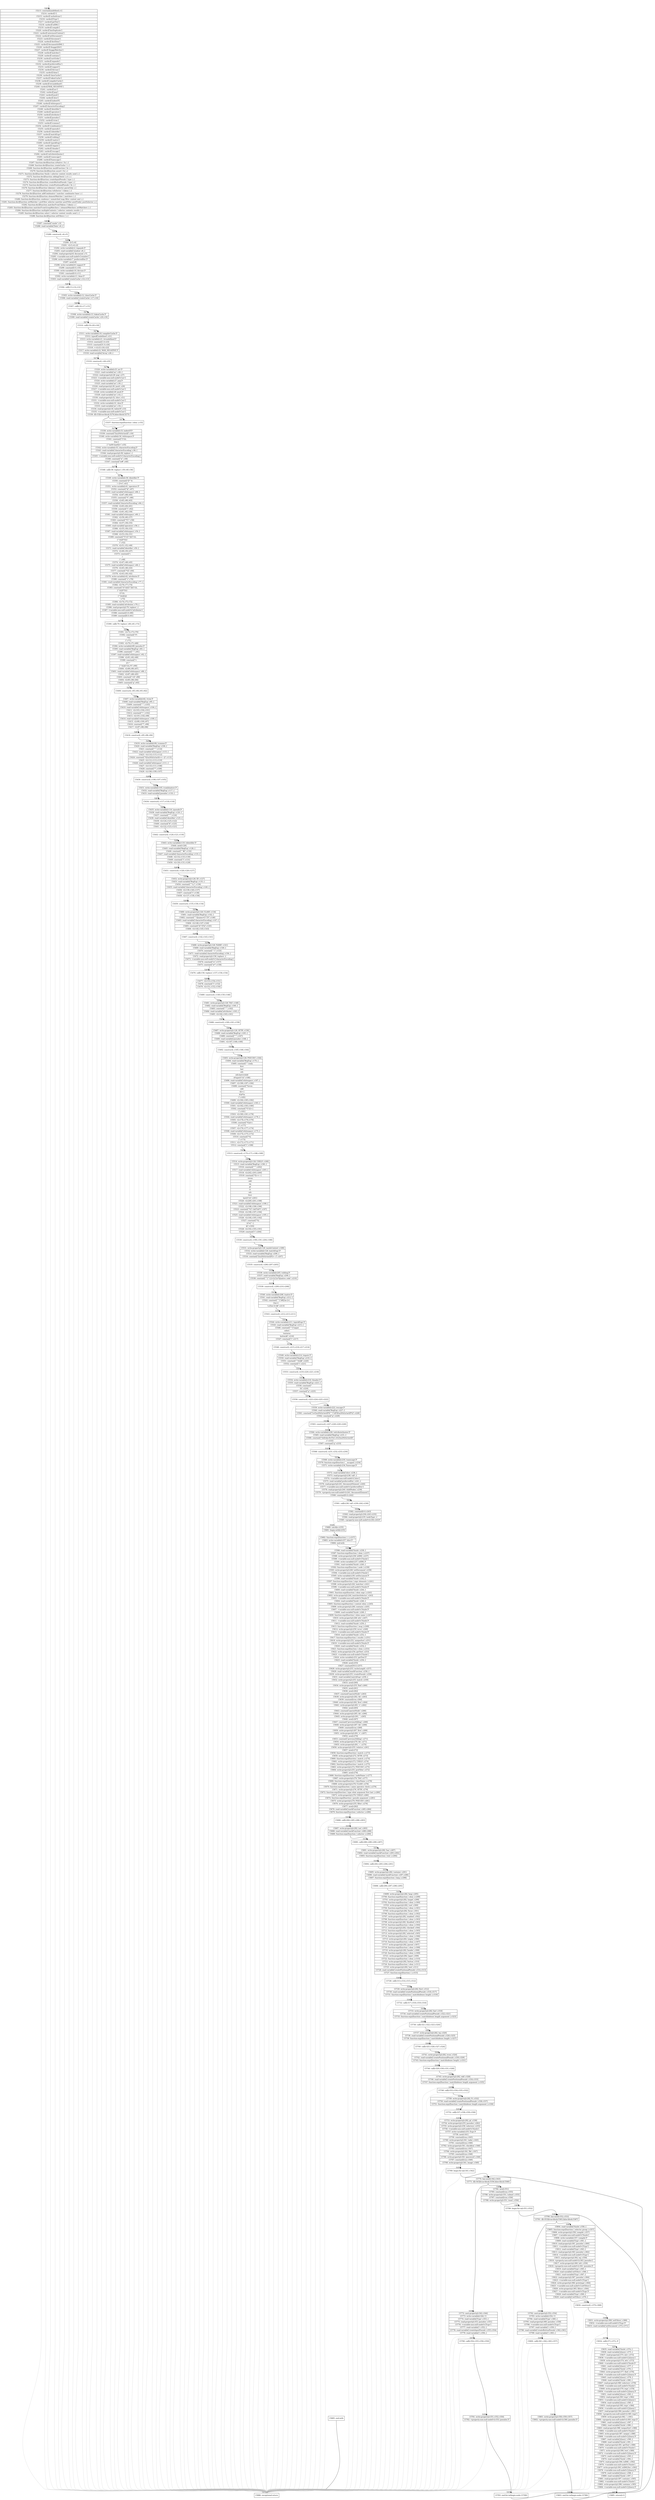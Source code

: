 digraph {
rankdir="TD"
BB_entry223[shape=none,label=""];
BB_entry223 -> BB5263 [tailport=s, headport=n, headlabel="    5263"]
BB5263 [shape=record label="{15213: constant[undefined,v1]|15214: vardecl['i']|15215: vardecl['cachedruns']|15216: vardecl['Expr']|15217: vardecl['getText']|15218: vardecl['isXML']|15219: vardecl['compile']|15220: vardecl['hasDuplicate']|15221: vardecl['outermostContext']|15222: vardecl['setDocument']|15223: vardecl['document']|15224: vardecl['docElem']|15225: vardecl['documentIsXML']|15226: vardecl['rbuggyQSA']|15227: vardecl['rbuggyMatches']|15228: vardecl['matches']|15229: vardecl['contains']|15230: vardecl['sortOrder']|15231: vardecl['expando']|15232: vardecl['preferredDoc']|15233: vardecl['support']|15234: vardecl['dirruns']|15235: vardecl['done']|15236: vardecl['classCache']|15237: vardecl['tokenCache']|15238: vardecl['compilerCache']|15239: vardecl['strundefined']|15240: vardecl['MAX_NEGATIVE']|15241: vardecl['arr']|15242: vardecl['pop']|15243: vardecl['push']|15244: vardecl['slice']|15245: vardecl['indexOf']|15246: vardecl['whitespace']|15247: vardecl['characterEncoding']|15248: vardecl['identifier']|15249: vardecl['operators']|15250: vardecl['attributes']|15251: vardecl['pseudos']|15252: vardecl['rtrim']|15253: vardecl['rcomma']|15254: vardecl['rcombinators']|15255: vardecl['rpseudo']|15256: vardecl['ridentifier']|15257: vardecl['matchExpr']|15258: vardecl['rsibling']|15259: vardecl['rnative']|15260: vardecl['rquickExpr']|15261: vardecl['rinputs']|15262: vardecl['rheader']|15263: vardecl['rescape']|15264: vardecl['rattributeQuotes']|15265: vardecl['runescape']|15266: vardecl['funescape']|15267: function-decl[function isNative ( fn ),-]|15268: function-decl[function createCache ( ),-]|15269: function-decl[function markFunction ( fn ),-]|15270: function-decl[function assert ( fn ),-]|15271: function-decl[function Sizzle ( selector context results seed ),-]|15272: function-decl[function siblingCheck ( a b ),-]|15273: function-decl[function createInputPseudo ( type ),-]|15274: function-decl[function createButtonPseudo ( type ),-]|15275: function-decl[function createPositionalPseudo ( fn ),-]|15276: function-decl[function tokenize ( selector parseOnly ),-]|15277: function-decl[function toSelector ( tokens ),-]|15278: function-decl[function addCombinator ( matcher combinator base ),-]|15279: function-decl[function elementMatcher ( matchers ),-]|15280: function-decl[function condense ( unmatched map filter context xml ),-]|15281: function-decl[function setMatcher ( preFilter selector matcher postFilter postFinder postSelector ),-]|15282: function-decl[function matcherFromTokens ( tokens ),-]|15283: function-decl[function matcherFromGroupMatchers ( elementMatchers setMatchers ),-]|15284: function-decl[function multipleContexts ( selector contexts results ),-]|15285: function-decl[function select ( selector context results seed ),-]|15286: function-decl[function setFilters ( ),-]}" ] 
BB5263 -> BB5264 [tailport=s, headport=n, headlabel="      5264"]
BB5264 [shape=record label="{15287: constant[\"sizzle\",v3]|15288: read-variable['Date',v6,-]}" ] 
BB5264 -> BB5265 [tailport=s, headport=n, headlabel="      5265"]
BB5264 -> BB5373 [tailport=s, headport=n, color=gray, headlabel="      5373"]
BB5265 [shape=record label="{15289: construct[-,v6,v5]}" ] 
BB5265 -> BB5266 [tailport=s, headport=n, headlabel="      5266"]
BB5265 -> BB5373 [tailport=s, headport=n, color=gray]
BB5266 [shape=record label="{15290: -[v5,v4]|15291: +[v3,v4,v2]|15292: write-variable[v2,'expando']*|15293: read-variable['window',v8,-]|15294: read-property[v8,'document',v7]|15295: \<variable-non-null-undef\>['window']|15296: write-variable[v7,'preferredDoc']*|15297: new[v9]|15298: write-variable[v9,'support']*|15299: constant[0.0,v10]|15300: write-variable[v10,'dirruns']*|15301: constant[0.0,v11]|15302: write-variable[v11,'done']*|15303: read-variable['createCache',v14,v13]}" ] 
BB5266 -> BB5267 [tailport=s, headport=n, headlabel="      5267"]
BB5266 -> BB5373 [tailport=s, headport=n, color=gray]
BB5267 [shape=record label="{15304: call[v13,v14,v12]}" ] 
BB5267 -> BB5268 [tailport=s, headport=n, headlabel="      5268"]
BB5267 -> BB5373 [tailport=s, headport=n, color=gray]
BB5268 [shape=record label="{15305: write-variable[v12,'classCache']*|15306: read-variable['createCache',v17,v16]}" ] 
BB5268 -> BB5269 [tailport=s, headport=n, headlabel="      5269"]
BB5268 -> BB5373 [tailport=s, headport=n, color=gray]
BB5269 [shape=record label="{15307: call[v16,v17,v15]}" ] 
BB5269 -> BB5270 [tailport=s, headport=n, headlabel="      5270"]
BB5269 -> BB5373 [tailport=s, headport=n, color=gray]
BB5270 [shape=record label="{15308: write-variable[v15,'tokenCache']*|15309: read-variable['createCache',v20,v19]}" ] 
BB5270 -> BB5271 [tailport=s, headport=n, headlabel="      5271"]
BB5270 -> BB5373 [tailport=s, headport=n, color=gray]
BB5271 [shape=record label="{15310: call[v19,v20,v18]}" ] 
BB5271 -> BB5272 [tailport=s, headport=n, headlabel="      5272"]
BB5271 -> BB5373 [tailport=s, headport=n, color=gray]
BB5272 [shape=record label="{15311: write-variable[v18,'compilerCache']*|15312: typeof['undefined',v21]|15313: write-variable[v21,'strundefined']*|15314: constant[1.0,v23]|15315: constant[31.0,v24]|15316: \<\<[v23,v24,v22]|15317: write-variable[v22,'MAX_NEGATIVE']*|15318: read-variable['Array',v26,-]}" ] 
BB5272 -> BB5273 [tailport=s, headport=n, headlabel="      5273"]
BB5272 -> BB5373 [tailport=s, headport=n, color=gray]
BB5273 [shape=record label="{15319: construct[-,v26,v25]}" ] 
BB5273 -> BB5274 [tailport=s, headport=n, headlabel="      5274"]
BB5273 -> BB5373 [tailport=s, headport=n, color=gray]
BB5274 [shape=record label="{15320: write-variable[v25,'arr']*|15321: read-variable['arr',v28,-]|15322: read-property[v28,'pop',v27]|15323: \<variable-non-null-undef\>['arr']|15324: write-variable[v27,'pop']*|15325: read-variable['arr',v30,-]|15326: read-property[v30,'push',v29]|15327: \<variable-non-null-undef\>['arr']|15328: write-variable[v29,'push']*|15329: read-variable['arr',v32,-]|15330: read-property[v32,'slice',v31]|15331: \<variable-non-null-undef\>['arr']|15332: write-variable[v31,'slice']*|15333: read-variable['arr',v34,-]|15334: read-property[v34,'indexOf',v33]|15335: \<variable-non-null-undef\>['arr']|15336: if[v33](true-block:5276,false-block:5275)}" ] 
BB5274 -> BB5276 [tailport=s, headport=n, headlabel="      5276"]
BB5274 -> BB5275 [tailport=s, headport=n, headlabel="      5275"]
BB5274 -> BB5373 [tailport=s, headport=n, color=gray]
BB5275 [shape=record label="{15337: function-expr[function ( elem ),v33]}" ] 
BB5275 -> BB5276 [tailport=s, headport=n]
BB5276 [shape=record label="{15338: write-variable[v33,'indexOf']*|15339: constant[\"[\\\\x20\\\\t\\\\r\\\\n\\\\f]\",v34]|15340: write-variable[v34,'whitespace']*|15341: constant[\"(?:\\\\\\\\.|[\\\\w-]|[^\\\\x00-\\\\xa0])+\",v35]|15342: write-variable[v35,'characterEncoding']*|15343: read-variable['characterEncoding',v38,-]|15344: read-property[v38,'replace',-]|15345: \<variable-non-null-undef\>['characterEncoding']|15346: constant[\"w\",v39]|15347: constant[\"w#\",v40]}" ] 
BB5276 -> BB5277 [tailport=s, headport=n, headlabel="      5277"]
BB5276 -> BB5373 [tailport=s, headport=n, color=gray]
BB5277 [shape=record label="{15348: call[v38,'replace',v39,v40,v36]}" ] 
BB5277 -> BB5278 [tailport=s, headport=n, headlabel="      5278"]
BB5277 -> BB5373 [tailport=s, headport=n, color=gray]
BB5278 [shape=record label="{15349: write-variable[v36,'identifier']*|15350: constant[\"([*^$|!~]?=)\",v41]|15351: write-variable[v41,'operators']*|15352: constant[\"\\\\[\",v67]|15353: read-variable['whitespace',v68,-]|15354: +[v67,v68,v65]|15355: constant[\"*(\",v66]|15356: +[v65,v66,v63]|15357: read-variable['characterEncoding',v64,-]|15358: +[v63,v64,v61]|15359: constant[\")\",v62]|15360: +[v61,v62,v59]|15361: read-variable['whitespace',v60,-]|15362: +[v59,v60,v57]|15363: constant[\"*(?:\",v58]|15364: +[v57,v58,v55]|15365: read-variable['operators',v56,-]|15366: +[v55,v56,v53]|15367: read-variable['whitespace',v54,-]|15368: +[v53,v54,v51]|15369: constant[\"*(?:(['\\\"])((?:\\\\\\\\.|[^\\\\\\\\])*?)\\\\3|(\",v52]|15370: +[v51,v52,v49]|15371: read-variable['identifier',v50,-]|15372: +[v49,v50,v47]|15373: constant[\")|)|)\",v48]|15374: +[v47,v48,v45]|15375: read-variable['whitespace',v46,-]|15376: +[v45,v46,v43]|15377: constant[\"*\\\\]\",v44]|15378: +[v43,v44,v42]|15379: write-variable[v42,'attributes']*|15380: constant[\":(\",v76]|15381: read-variable['characterEncoding',v77,-]|15382: +[v76,v77,v74]|15383: constant[\")(?:\\\\(((['\\\"])((?:\\\\\\\\.|[^\\\\\\\\])*?)\\\\3|((?:\\\\\\\\.|[^\\\\\\\\()[\\\\]]|\",v75]|15384: +[v74,v75,v72]|15385: read-variable['attributes',v79,-]|15386: read-property[v79,'replace',-]|15387: \<variable-non-null-undef\>['attributes']|15388: constant[3.0,v80]|15389: constant[8.0,v81]}" ] 
BB5278 -> BB5279 [tailport=s, headport=n, headlabel="      5279"]
BB5278 -> BB5373 [tailport=s, headport=n, color=gray]
BB5279 [shape=record label="{15390: call[v79,'replace',v80,v81,v73]}" ] 
BB5279 -> BB5280 [tailport=s, headport=n, headlabel="      5280"]
BB5279 -> BB5373 [tailport=s, headport=n, color=gray]
BB5280 [shape=record label="{15391: +[v72,v73,v70]|15392: constant[\")*)|.*)\\\\)|)\",v71]|15393: +[v70,v71,v69]|15394: write-variable[v69,'pseudos']*|15395: read-variable['RegExp',v83,-]|15396: constant[\"^\",v91]|15397: read-variable['whitespace',v92,-]|15398: +[v91,v92,v89]|15399: constant[\"+|((?:^|[^\\\\\\\\])(?:\\\\\\\\.)*)\",v90]|15400: +[v89,v90,v87]|15401: read-variable['whitespace',v88,-]|15402: +[v87,v88,v85]|15403: constant[\"+$\",v86]|15404: +[v85,v86,v84]|15405: constant[\"g\",v93]}" ] 
BB5280 -> BB5281 [tailport=s, headport=n, headlabel="      5281"]
BB5280 -> BB5373 [tailport=s, headport=n, color=gray]
BB5281 [shape=record label="{15406: construct[-,v83,v84,v93,v82]}" ] 
BB5281 -> BB5282 [tailport=s, headport=n, headlabel="      5282"]
BB5281 -> BB5373 [tailport=s, headport=n, color=gray]
BB5282 [shape=record label="{15407: write-variable[v82,'rtrim']*|15408: read-variable['RegExp',v95,-]|15409: constant[\"^\",v103]|15410: read-variable['whitespace',v104,-]|15411: +[v103,v104,v101]|15412: constant[\"*,\",v102]|15413: +[v101,v102,v99]|15414: read-variable['whitespace',v100,-]|15415: +[v99,v100,v97]|15416: constant[\"*\",v98]|15417: +[v97,v98,v96]}" ] 
BB5282 -> BB5283 [tailport=s, headport=n, headlabel="      5283"]
BB5282 -> BB5373 [tailport=s, headport=n, color=gray]
BB5283 [shape=record label="{15418: construct[-,v95,v96,v94]}" ] 
BB5283 -> BB5284 [tailport=s, headport=n, headlabel="      5284"]
BB5283 -> BB5373 [tailport=s, headport=n, color=gray]
BB5284 [shape=record label="{15419: write-variable[v94,'rcomma']*|15420: read-variable['RegExp',v106,-]|15421: constant[\"^\",v114]|15422: read-variable['whitespace',v115,-]|15423: +[v114,v115,v112]|15424: constant[\"*([\\\\x20\\\\t\\\\r\\\\n\\\\f\\\>+~])\",v113]|15425: +[v112,v113,v110]|15426: read-variable['whitespace',v111,-]|15427: +[v110,v111,v108]|15428: constant[\"*\",v109]|15429: +[v108,v109,v107]}" ] 
BB5284 -> BB5285 [tailport=s, headport=n, headlabel="      5285"]
BB5284 -> BB5373 [tailport=s, headport=n, color=gray]
BB5285 [shape=record label="{15430: construct[-,v106,v107,v105]}" ] 
BB5285 -> BB5286 [tailport=s, headport=n, headlabel="      5286"]
BB5285 -> BB5373 [tailport=s, headport=n, color=gray]
BB5286 [shape=record label="{15431: write-variable[v105,'rcombinators']*|15432: read-variable['RegExp',v117,-]|15433: read-variable['pseudos',v118,-]}" ] 
BB5286 -> BB5287 [tailport=s, headport=n, headlabel="      5287"]
BB5286 -> BB5373 [tailport=s, headport=n, color=gray]
BB5287 [shape=record label="{15434: construct[-,v117,v118,v116]}" ] 
BB5287 -> BB5288 [tailport=s, headport=n, headlabel="      5288"]
BB5287 -> BB5373 [tailport=s, headport=n, color=gray]
BB5288 [shape=record label="{15435: write-variable[v116,'rpseudo']*|15436: read-variable['RegExp',v120,-]|15437: constant[\"^\",v124]|15438: read-variable['identifier',v125,-]|15439: +[v124,v125,v122]|15440: constant[\"$\",v123]|15441: +[v122,v123,v121]}" ] 
BB5288 -> BB5289 [tailport=s, headport=n, headlabel="      5289"]
BB5288 -> BB5373 [tailport=s, headport=n, color=gray]
BB5289 [shape=record label="{15442: construct[-,v120,v121,v119]}" ] 
BB5289 -> BB5290 [tailport=s, headport=n, headlabel="      5290"]
BB5289 -> BB5373 [tailport=s, headport=n, color=gray]
BB5290 [shape=record label="{15443: write-variable[v119,'ridentifier']*|15444: new[v126]|15445: read-variable['RegExp',v128,-]|15446: constant[\"^#(\",v132]|15447: read-variable['characterEncoding',v133,-]|15448: +[v132,v133,v130]|15449: constant[\")\",v131]|15450: +[v130,v131,v129]}" ] 
BB5290 -> BB5291 [tailport=s, headport=n, headlabel="      5291"]
BB5290 -> BB5373 [tailport=s, headport=n, color=gray]
BB5291 [shape=record label="{15451: construct[-,v128,v129,v127]}" ] 
BB5291 -> BB5292 [tailport=s, headport=n, headlabel="      5292"]
BB5291 -> BB5373 [tailport=s, headport=n, color=gray]
BB5292 [shape=record label="{15452: write-property[v126,'ID',v127]|15453: read-variable['RegExp',v135,-]|15454: constant[\"^\\\\.(\",v139]|15455: read-variable['characterEncoding',v140,-]|15456: +[v139,v140,v137]|15457: constant[\")\",v138]|15458: +[v137,v138,v136]}" ] 
BB5292 -> BB5293 [tailport=s, headport=n, headlabel="      5293"]
BB5292 -> BB5373 [tailport=s, headport=n, color=gray]
BB5293 [shape=record label="{15459: construct[-,v135,v136,v134]}" ] 
BB5293 -> BB5294 [tailport=s, headport=n, headlabel="      5294"]
BB5293 -> BB5373 [tailport=s, headport=n, color=gray]
BB5294 [shape=record label="{15460: write-property[v126,'CLASS',v134]|15461: read-variable['RegExp',v142,-]|15462: constant[\"^\\\\[name=['\\\"]?(\",v146]|15463: read-variable['characterEncoding',v147,-]|15464: +[v146,v147,v144]|15465: constant[\")['\\\"]?\\\\]\",v145]|15466: +[v144,v145,v143]}" ] 
BB5294 -> BB5295 [tailport=s, headport=n, headlabel="      5295"]
BB5294 -> BB5373 [tailport=s, headport=n, color=gray]
BB5295 [shape=record label="{15467: construct[-,v142,v143,v141]}" ] 
BB5295 -> BB5296 [tailport=s, headport=n, headlabel="      5296"]
BB5295 -> BB5373 [tailport=s, headport=n, color=gray]
BB5296 [shape=record label="{15468: write-property[v126,'NAME',v141]|15469: read-variable['RegExp',v149,-]|15470: constant[\"^(\",v153]|15471: read-variable['characterEncoding',v156,-]|15472: read-property[v156,'replace',-]|15473: \<variable-non-null-undef\>['characterEncoding']|15474: constant[\"w\",v157]|15475: constant[\"w*\",v158]}" ] 
BB5296 -> BB5297 [tailport=s, headport=n, headlabel="      5297"]
BB5296 -> BB5373 [tailport=s, headport=n, color=gray]
BB5297 [shape=record label="{15476: call[v156,'replace',v157,v158,v154]}" ] 
BB5297 -> BB5298 [tailport=s, headport=n, headlabel="      5298"]
BB5297 -> BB5373 [tailport=s, headport=n, color=gray]
BB5298 [shape=record label="{15477: +[v153,v154,v151]|15478: constant[\")\",v152]|15479: +[v151,v152,v150]}" ] 
BB5298 -> BB5299 [tailport=s, headport=n, headlabel="      5299"]
BB5298 -> BB5373 [tailport=s, headport=n, color=gray]
BB5299 [shape=record label="{15480: construct[-,v149,v150,v148]}" ] 
BB5299 -> BB5300 [tailport=s, headport=n, headlabel="      5300"]
BB5299 -> BB5373 [tailport=s, headport=n, color=gray]
BB5300 [shape=record label="{15481: write-property[v126,'TAG',v148]|15482: read-variable['RegExp',v160,-]|15483: constant[\"^\",v162]|15484: read-variable['attributes',v163,-]|15485: +[v162,v163,v161]}" ] 
BB5300 -> BB5301 [tailport=s, headport=n, headlabel="      5301"]
BB5300 -> BB5373 [tailport=s, headport=n, color=gray]
BB5301 [shape=record label="{15486: construct[-,v160,v161,v159]}" ] 
BB5301 -> BB5302 [tailport=s, headport=n, headlabel="      5302"]
BB5301 -> BB5373 [tailport=s, headport=n, color=gray]
BB5302 [shape=record label="{15487: write-property[v126,'ATTR',v159]|15488: read-variable['RegExp',v165,-]|15489: constant[\"^\",v167]|15490: read-variable['pseudos',v168,-]|15491: +[v167,v168,v166]}" ] 
BB5302 -> BB5303 [tailport=s, headport=n, headlabel="      5303"]
BB5302 -> BB5373 [tailport=s, headport=n, color=gray]
BB5303 [shape=record label="{15492: construct[-,v165,v166,v164]}" ] 
BB5303 -> BB5304 [tailport=s, headport=n, headlabel="      5304"]
BB5303 -> BB5373 [tailport=s, headport=n, color=gray]
BB5304 [shape=record label="{15493: write-property[v126,'PSEUDO',v164]|15494: read-variable['RegExp',v170,-]|15495: constant[\"^:(only|first|last|nth|nth-last)-(child|of-type)(?:\\\\(\",v186]|15496: read-variable['whitespace',v187,-]|15497: +[v186,v187,v184]|15498: constant[\"*(even|odd|(([+-]|)(\\\\d*)n|)\",v185]|15499: +[v184,v185,v182]|15500: read-variable['whitespace',v183,-]|15501: +[v182,v183,v180]|15502: constant[\"*(?:([+-]|)\",v181]|15503: +[v180,v181,v178]|15504: read-variable['whitespace',v179,-]|15505: +[v178,v179,v176]|15506: constant[\"*(\\\\d+)|))\",v177]|15507: +[v176,v177,v174]|15508: read-variable['whitespace',v175,-]|15509: +[v174,v175,v172]|15510: constant[\"*\\\\)|)\",v173]|15511: +[v172,v173,v171]|15512: constant[\"i\",v188]}" ] 
BB5304 -> BB5305 [tailport=s, headport=n, headlabel="      5305"]
BB5304 -> BB5373 [tailport=s, headport=n, color=gray]
BB5305 [shape=record label="{15513: construct[-,v170,v171,v188,v169]}" ] 
BB5305 -> BB5306 [tailport=s, headport=n, headlabel="      5306"]
BB5305 -> BB5373 [tailport=s, headport=n, color=gray]
BB5306 [shape=record label="{15514: write-property[v126,'CHILD',v169]|15515: read-variable['RegExp',v190,-]|15516: constant[\"^\",v202]|15517: read-variable['whitespace',v203,-]|15518: +[v202,v203,v200]|15519: constant[\"*[\\\>+~]|:(even|odd|eq|gt|lt|nth|first|last)(?:\\\\(\",v201]|15520: +[v200,v201,v198]|15521: read-variable['whitespace',v199,-]|15522: +[v198,v199,v196]|15523: constant[\"*((?:-\\\\d)?\\\\d*)\",v197]|15524: +[v196,v197,v194]|15525: read-variable['whitespace',v195,-]|15526: +[v194,v195,v192]|15527: constant[\"*\\\\)|)(?=[^-]|$)\",v193]|15528: +[v192,v193,v191]|15529: constant[\"i\",v204]}" ] 
BB5306 -> BB5307 [tailport=s, headport=n, headlabel="      5307"]
BB5306 -> BB5373 [tailport=s, headport=n, color=gray]
BB5307 [shape=record label="{15530: construct[-,v190,v191,v204,v189]}" ] 
BB5307 -> BB5308 [tailport=s, headport=n, headlabel="      5308"]
BB5307 -> BB5373 [tailport=s, headport=n, color=gray]
BB5308 [shape=record label="{15531: write-property[v126,'needsContext',v189]|15532: write-variable[v126,'matchExpr']*|15533: read-variable['RegExp',v206,-]|15534: constant[\"[\\\\x20\\\\t\\\\r\\\\n\\\\f]*[+~]\",v207]}" ] 
BB5308 -> BB5309 [tailport=s, headport=n, headlabel="      5309"]
BB5308 -> BB5373 [tailport=s, headport=n, color=gray]
BB5309 [shape=record label="{15535: construct[-,v206,v207,v205]}" ] 
BB5309 -> BB5310 [tailport=s, headport=n, headlabel="      5310"]
BB5309 -> BB5373 [tailport=s, headport=n, color=gray]
BB5310 [shape=record label="{15536: write-variable[v205,'rsibling']*|15537: read-variable['RegExp',v209,-]|15538: constant[\"^[^\\\{]+\\\\\\\{\\\\s*\\\\[native code\",v210]}" ] 
BB5310 -> BB5311 [tailport=s, headport=n, headlabel="      5311"]
BB5310 -> BB5373 [tailport=s, headport=n, color=gray]
BB5311 [shape=record label="{15539: construct[-,v209,v210,v208]}" ] 
BB5311 -> BB5312 [tailport=s, headport=n, headlabel="      5312"]
BB5311 -> BB5373 [tailport=s, headport=n, color=gray]
BB5312 [shape=record label="{15540: write-variable[v208,'rnative']*|15541: read-variable['RegExp',v212,-]|15542: constant[\"^(?:#([\\\\w-]+)|(\\\\w+)|\\\\.([\\\\w-]+))$\",v213]}" ] 
BB5312 -> BB5313 [tailport=s, headport=n, headlabel="      5313"]
BB5312 -> BB5373 [tailport=s, headport=n, color=gray]
BB5313 [shape=record label="{15543: construct[-,v212,v213,v211]}" ] 
BB5313 -> BB5314 [tailport=s, headport=n, headlabel="      5314"]
BB5313 -> BB5373 [tailport=s, headport=n, color=gray]
BB5314 [shape=record label="{15544: write-variable[v211,'rquickExpr']*|15545: read-variable['RegExp',v215,-]|15546: constant[\"^(?:input|select|textarea|button)$\",v216]|15547: constant[\"i\",v217]}" ] 
BB5314 -> BB5315 [tailport=s, headport=n, headlabel="      5315"]
BB5314 -> BB5373 [tailport=s, headport=n, color=gray]
BB5315 [shape=record label="{15548: construct[-,v215,v216,v217,v214]}" ] 
BB5315 -> BB5316 [tailport=s, headport=n, headlabel="      5316"]
BB5315 -> BB5373 [tailport=s, headport=n, color=gray]
BB5316 [shape=record label="{15549: write-variable[v214,'rinputs']*|15550: read-variable['RegExp',v219,-]|15551: constant[\"^h\\\\d$\",v220]|15552: constant[\"i\",v221]}" ] 
BB5316 -> BB5317 [tailport=s, headport=n, headlabel="      5317"]
BB5316 -> BB5373 [tailport=s, headport=n, color=gray]
BB5317 [shape=record label="{15553: construct[-,v219,v220,v221,v218]}" ] 
BB5317 -> BB5318 [tailport=s, headport=n, headlabel="      5318"]
BB5317 -> BB5373 [tailport=s, headport=n, color=gray]
BB5318 [shape=record label="{15554: write-variable[v218,'rheader']*|15555: read-variable['RegExp',v223,-]|15556: constant[\"'|\\\\\\\\\",v224]|15557: constant[\"g\",v225]}" ] 
BB5318 -> BB5319 [tailport=s, headport=n, headlabel="      5319"]
BB5318 -> BB5373 [tailport=s, headport=n, color=gray]
BB5319 [shape=record label="{15558: construct[-,v223,v224,v225,v222]}" ] 
BB5319 -> BB5320 [tailport=s, headport=n, headlabel="      5320"]
BB5319 -> BB5373 [tailport=s, headport=n, color=gray]
BB5320 [shape=record label="{15559: write-variable[v222,'rescape']*|15560: read-variable['RegExp',v227,-]|15561: constant[\"\\\\=[\\\\x20\\\\t\\\\r\\\\n\\\\f]*([^'\\\"\\\\]]*)[\\\\x20\\\\t\\\\r\\\\n\\\\f]*\\\\]\",v228]|15562: constant[\"g\",v229]}" ] 
BB5320 -> BB5321 [tailport=s, headport=n, headlabel="      5321"]
BB5320 -> BB5373 [tailport=s, headport=n, color=gray]
BB5321 [shape=record label="{15563: construct[-,v227,v228,v229,v226]}" ] 
BB5321 -> BB5322 [tailport=s, headport=n, headlabel="      5322"]
BB5321 -> BB5373 [tailport=s, headport=n, color=gray]
BB5322 [shape=record label="{15564: write-variable[v226,'rattributeQuotes']*|15565: read-variable['RegExp',v231,-]|15566: constant[\"\\\\\\\\([\\\\da-fA-F]\\\{1,6\\\}[\\\\x20\\\\t\\\\r\\\\n\\\\f]?|.)\",v232]|15567: constant[\"g\",v233]}" ] 
BB5322 -> BB5323 [tailport=s, headport=n, headlabel="      5323"]
BB5322 -> BB5373 [tailport=s, headport=n, color=gray]
BB5323 [shape=record label="{15568: construct[-,v231,v232,v233,v230]}" ] 
BB5323 -> BB5324 [tailport=s, headport=n, headlabel="      5324"]
BB5323 -> BB5373 [tailport=s, headport=n, color=gray]
BB5324 [shape=record label="{15569: write-variable[v230,'runescape']*|15570: function-expr[function ( _ escaped ),v234]|15571: write-variable[v234,'funescape']*}" ] 
BB5324 -> BB5325 [tailport=s, headport=n, headlabel="      5325"]
BB5325 [shape=record label="{15572: read-variable['slice',v238,-]|15573: read-property[v238,'call',-]|15574: \<variable-non-null-undef\>['slice']|15575: read-variable['preferredDoc',v241,-]|15576: read-property[v241,'documentElement',v240]|15577: \<variable-non-null-undef\>['preferredDoc']|15578: read-property[v240,'childNodes',v239]|15579: \<property-non-null-undef\>[v241,'documentElement']|15580: constant[0.0,v242]}" ] 
BB5325 -> BB5326 [tailport=s, headport=n, headlabel="      5326"]
BB5325 -> BB5329 [tailport=s, headport=n, color=gray, headlabel="      5329"]
BB5326 [shape=record label="{15581: call[v238,'call',v239,v242,v236]}" ] 
BB5326 -> BB5327 [tailport=s, headport=n, headlabel="      5327"]
BB5326 -> BB5329 [tailport=s, headport=n, color=gray]
BB5327 [shape=record label="{15582: constant[0.0,v243]|15583: read-property[v236,v243,v235]|15584: read-property[v235,'nodeType',-]|15585: \<property-non-null-undef\>[v236,v243]*}" ] 
BB5327 -> BB5328 [tailport=s, headport=n, headlabel="      5328"]
BB5327 -> BB5329 [tailport=s, headport=n, color=gray]
BB5328 [shape=record label="{15586: read-variable['Sizzle',v238,-]|15587: function-expr[function ( elem ),v237]|15588: write-property[v238,'isXML',v237]|15589: \<variable-non-null-undef\>['Sizzle']|15590: write-variable[v237,'isXML']*|15591: read-variable['Sizzle',v240,-]|15592: function-expr[function ( node ),v239]|15593: write-property[v240,'setDocument',v239]|15594: \<variable-non-null-undef\>['Sizzle']|15595: write-variable[v239,'setDocument']*|15596: read-variable['Sizzle',v242,-]|15597: function-expr[function ( expr elements ),v241]|15598: write-property[v242,'matches',v241]|15599: \<variable-non-null-undef\>['Sizzle']*|15600: read-variable['Sizzle',v244,-]|15601: function-expr[function ( elem expr ),v243]|15602: write-property[v244,'matchesSelector',v243]|15603: \<variable-non-null-undef\>['Sizzle']*|15604: read-variable['Sizzle',v246,-]|15605: function-expr[function ( context elem ),v245]|15606: write-property[v246,'contains',v245]|15607: \<variable-non-null-undef\>['Sizzle']*|15608: read-variable['Sizzle',v248,-]|15609: function-expr[function ( elem name ),v247]|15610: write-property[v248,'attr',v247]|15611: \<variable-non-null-undef\>['Sizzle']*|15612: read-variable['Sizzle',v250,-]|15613: function-expr[function ( msg ),v249]|15614: write-property[v250,'error',v249]|15615: \<variable-non-null-undef\>['Sizzle']*|15616: read-variable['Sizzle',v252,-]|15617: function-expr[function ( results ),v251]|15618: write-property[v252,'uniqueSort',v251]|15619: \<variable-non-null-undef\>['Sizzle']*|15620: read-variable['Sizzle',v254,-]|15621: function-expr[function ( elem ),v253]|15622: write-property[v254,'getText',v253]|15623: \<variable-non-null-undef\>['Sizzle']|15624: write-variable[v253,'getText']*|15625: read-variable['Sizzle',v256,-]|15626: new[v255]|15627: constant[50.0,v257]|15628: write-property[v255,'cacheLength',v257]|15629: read-variable['markFunction',v258,-]|15630: write-property[v255,'createPseudo',v258]|15631: read-variable['matchExpr',v259,-]|15632: write-property[v255,'match',v259]|15633: new[v260]|15634: write-property[v255,'find',v260]|15635: new[v261]|15636: new[v262]|15637: constant[\"parentNode\",v263]|15638: write-property[v262,'dir',v263]|15639: constant[true,v264]|15640: write-property[v262,'first',v264]|15641: write-property[v261,'\>',v262]|15642: new[v265]|15643: constant[\"parentNode\",v266]|15644: write-property[v265,'dir',v266]|15645: write-property[v261,' ',v265]|15646: new[v267]|15647: constant[\"previousSibling\",v268]|15648: write-property[v267,'dir',v268]|15649: constant[true,v269]|15650: write-property[v267,'first',v269]|15651: write-property[v261,'+',v267]|15652: new[v270]|15653: constant[\"previousSibling\",v271]|15654: write-property[v270,'dir',v271]|15655: write-property[v261,'~',v270]|15656: write-property[v255,'relative',v261]|15657: new[v272]|15658: function-expr[function ( match ),v273]|15659: write-property[v272,'ATTR',v273]|15660: function-expr[function ( match ),v274]|15661: write-property[v272,'CHILD',v274]|15662: function-expr[function ( match ),v275]|15663: write-property[v272,'PSEUDO',v275]|15664: write-property[v255,'preFilter',v272]|15665: new[v276]|15666: function-expr[function ( nodeName ),v277]|15667: write-property[v276,'TAG',v277]|15668: function-expr[function ( className ),v278]|15669: write-property[v276,'CLASS',v278]|15670: function-expr[function ( name operator check ),v279]|15671: write-property[v276,'ATTR',v279]|15672: function-expr[function ( type what argument first last ),v280]|15673: write-property[v276,'CHILD',v280]|15674: function-expr[function ( pseudo argument ),v281]|15675: write-property[v276,'PSEUDO',v281]|15676: write-property[v255,'filter',v276]|15677: new[v282]|15678: read-variable['markFunction',v285,v284]|15679: function-expr[function ( selector ),v286]}" ] 
BB5328 -> BB5332 [tailport=s, headport=n, headlabel="      5332"]
BB5328 -> BB5373 [tailport=s, headport=n, color=gray]
BB5329 [shape=record label="{15680: catch[e,v235]|15681: begin-with[v235]}" ] 
BB5329 -> BB5330 [tailport=s, headport=n, headlabel="      5330"]
BB5329 -> BB5373 [tailport=s, headport=n, color=gray]
BB5330 [shape=record label="{15682: function-expr[function ( i ),v237]|15683: write-variable[v237,'slice']*|15684: end-with}" ] 
BB5330 -> BB5328 [tailport=s, headport=n]
BB5331 [shape=record label="{15685: end-with}" ] 
BB5331 -> BB5373 [tailport=s, headport=n]
BB5332 [shape=record label="{15686: call[v284,v285,v286,v283]}" ] 
BB5332 -> BB5333 [tailport=s, headport=n, headlabel="      5333"]
BB5332 -> BB5373 [tailport=s, headport=n, color=gray]
BB5333 [shape=record label="{15687: write-property[v282,'not',v283]|15688: read-variable['markFunction',v289,v288]|15689: function-expr[function ( selector ),v290]}" ] 
BB5333 -> BB5334 [tailport=s, headport=n, headlabel="      5334"]
BB5333 -> BB5373 [tailport=s, headport=n, color=gray]
BB5334 [shape=record label="{15690: call[v288,v289,v290,v287]}" ] 
BB5334 -> BB5335 [tailport=s, headport=n, headlabel="      5335"]
BB5334 -> BB5373 [tailport=s, headport=n, color=gray]
BB5335 [shape=record label="{15691: write-property[v282,'has',v287]|15692: read-variable['markFunction',v293,v292]|15693: function-expr[function ( text ),v294]}" ] 
BB5335 -> BB5336 [tailport=s, headport=n, headlabel="      5336"]
BB5335 -> BB5373 [tailport=s, headport=n, color=gray]
BB5336 [shape=record label="{15694: call[v292,v293,v294,v291]}" ] 
BB5336 -> BB5337 [tailport=s, headport=n, headlabel="      5337"]
BB5336 -> BB5373 [tailport=s, headport=n, color=gray]
BB5337 [shape=record label="{15695: write-property[v282,'contains',v291]|15696: read-variable['markFunction',v297,v296]|15697: function-expr[function ( lang ),v298]}" ] 
BB5337 -> BB5338 [tailport=s, headport=n, headlabel="      5338"]
BB5337 -> BB5373 [tailport=s, headport=n, color=gray]
BB5338 [shape=record label="{15698: call[v296,v297,v298,v295]}" ] 
BB5338 -> BB5339 [tailport=s, headport=n, headlabel="      5339"]
BB5338 -> BB5373 [tailport=s, headport=n, color=gray]
BB5339 [shape=record label="{15699: write-property[v282,'lang',v295]|15700: function-expr[function ( elem ),v299]|15701: write-property[v282,'target',v299]|15702: function-expr[function ( elem ),v300]|15703: write-property[v282,'root',v300]|15704: function-expr[function ( elem ),v301]|15705: write-property[v282,'focus',v301]|15706: function-expr[function ( elem ),v302]|15707: write-property[v282,'enabled',v302]|15708: function-expr[function ( elem ),v303]|15709: write-property[v282,'disabled',v303]|15710: function-expr[function ( elem ),v304]|15711: write-property[v282,'checked',v304]|15712: function-expr[function ( elem ),v305]|15713: write-property[v282,'selected',v305]|15714: function-expr[function ( elem ),v306]|15715: write-property[v282,'empty',v306]|15716: function-expr[function ( elem ),v307]|15717: write-property[v282,'parent',v307]|15718: function-expr[function ( elem ),v308]|15719: write-property[v282,'header',v308]|15720: function-expr[function ( elem ),v309]|15721: write-property[v282,'input',v309]|15722: function-expr[function ( elem ),v310]|15723: write-property[v282,'button',v310]|15724: function-expr[function ( elem ),v311]|15725: write-property[v282,'text',v311]|15726: read-variable['createPositionalPseudo',v314,v313]|15727: function-expr[function ( ),v315]}" ] 
BB5339 -> BB5340 [tailport=s, headport=n, headlabel="      5340"]
BB5339 -> BB5373 [tailport=s, headport=n, color=gray]
BB5340 [shape=record label="{15728: call[v313,v314,v315,v312]}" ] 
BB5340 -> BB5341 [tailport=s, headport=n, headlabel="      5341"]
BB5340 -> BB5373 [tailport=s, headport=n, color=gray]
BB5341 [shape=record label="{15729: write-property[v282,'first',v312]|15730: read-variable['createPositionalPseudo',v318,v317]|15731: function-expr[function ( matchIndexes length ),v319]}" ] 
BB5341 -> BB5342 [tailport=s, headport=n, headlabel="      5342"]
BB5341 -> BB5373 [tailport=s, headport=n, color=gray]
BB5342 [shape=record label="{15732: call[v317,v318,v319,v316]}" ] 
BB5342 -> BB5343 [tailport=s, headport=n, headlabel="      5343"]
BB5342 -> BB5373 [tailport=s, headport=n, color=gray]
BB5343 [shape=record label="{15733: write-property[v282,'last',v316]|15734: read-variable['createPositionalPseudo',v322,v321]|15735: function-expr[function ( matchIndexes length argument ),v323]}" ] 
BB5343 -> BB5344 [tailport=s, headport=n, headlabel="      5344"]
BB5343 -> BB5373 [tailport=s, headport=n, color=gray]
BB5344 [shape=record label="{15736: call[v321,v322,v323,v320]}" ] 
BB5344 -> BB5345 [tailport=s, headport=n, headlabel="      5345"]
BB5344 -> BB5373 [tailport=s, headport=n, color=gray]
BB5345 [shape=record label="{15737: write-property[v282,'eq',v320]|15738: read-variable['createPositionalPseudo',v326,v325]|15739: function-expr[function ( matchIndexes length ),v327]}" ] 
BB5345 -> BB5346 [tailport=s, headport=n, headlabel="      5346"]
BB5345 -> BB5373 [tailport=s, headport=n, color=gray]
BB5346 [shape=record label="{15740: call[v325,v326,v327,v324]}" ] 
BB5346 -> BB5347 [tailport=s, headport=n, headlabel="      5347"]
BB5346 -> BB5373 [tailport=s, headport=n, color=gray]
BB5347 [shape=record label="{15741: write-property[v282,'even',v324]|15742: read-variable['createPositionalPseudo',v330,v329]|15743: function-expr[function ( matchIndexes length ),v331]}" ] 
BB5347 -> BB5348 [tailport=s, headport=n, headlabel="      5348"]
BB5347 -> BB5373 [tailport=s, headport=n, color=gray]
BB5348 [shape=record label="{15744: call[v329,v330,v331,v328]}" ] 
BB5348 -> BB5349 [tailport=s, headport=n, headlabel="      5349"]
BB5348 -> BB5373 [tailport=s, headport=n, color=gray]
BB5349 [shape=record label="{15745: write-property[v282,'odd',v328]|15746: read-variable['createPositionalPseudo',v334,v333]|15747: function-expr[function ( matchIndexes length argument ),v335]}" ] 
BB5349 -> BB5350 [tailport=s, headport=n, headlabel="      5350"]
BB5349 -> BB5373 [tailport=s, headport=n, color=gray]
BB5350 [shape=record label="{15748: call[v333,v334,v335,v332]}" ] 
BB5350 -> BB5351 [tailport=s, headport=n, headlabel="      5351"]
BB5350 -> BB5373 [tailport=s, headport=n, color=gray]
BB5351 [shape=record label="{15749: write-property[v282,'lt',v332]|15750: read-variable['createPositionalPseudo',v338,v337]|15751: function-expr[function ( matchIndexes length argument ),v339]}" ] 
BB5351 -> BB5352 [tailport=s, headport=n, headlabel="      5352"]
BB5351 -> BB5373 [tailport=s, headport=n, color=gray]
BB5352 [shape=record label="{15752: call[v337,v338,v339,v336]}" ] 
BB5352 -> BB5353 [tailport=s, headport=n, headlabel="      5353"]
BB5352 -> BB5373 [tailport=s, headport=n, color=gray]
BB5353 [shape=record label="{15753: write-property[v282,'gt',v336]|15754: write-property[v255,'pseudos',v282]|15755: write-property[v256,'selectors',v255]|15756: \<variable-non-null-undef\>['Sizzle']|15757: write-variable[v255,'Expr']*|15758: new[v341]|15759: constant[true,v345]|15760: write-property[v341,'radio',v345]|15761: constant[true,v346]|15762: write-property[v341,'checkbox',v346]|15763: constant[true,v347]|15764: write-property[v341,'file',v347]|15765: constant[true,v348]|15766: write-property[v341,'password',v348]|15767: constant[true,v349]|15768: write-property[v341,'image',v349]}" ] 
BB5353 -> BB5354 [tailport=s, headport=n, headlabel="      5354"]
BB5353 -> BB5373 [tailport=s, headport=n, color=gray]
BB5354 [shape=record label="{15769: begin-for-in[v341,v342]}" ] 
BB5354 -> BB5355 [tailport=s, headport=n, headlabel="      5355"]
BB5354 -> BB5373 [tailport=s, headport=n, color=gray]
BB5355 [shape=record label="{15770: has-next[v342,v343]|15771: if[v343](true-block:5356,false-block:5360)}" ] 
BB5355 -> BB5356 [tailport=s, headport=n, headlabel="      5356"]
BB5355 -> BB5360 [tailport=s, headport=n, headlabel="      5360"]
BB5356 [shape=record label="{15772: next-property[v342,v344]|15773: write-variable[v344,'i']|15774: read-variable['Expr',v353,-]|15775: read-property[v353,'pseudos',v351]|15776: \<variable-non-null-undef\>['Expr']|15777: read-variable['i',v352,-]|15778: read-variable['createInputPseudo',v355,v354]|15779: read-variable['i',v356,-]}" ] 
BB5356 -> BB5357 [tailport=s, headport=n, headlabel="      5357"]
BB5356 -> BB5373 [tailport=s, headport=n, color=gray]
BB5357 [shape=record label="{15780: call[v354,v355,v356,v350]}" ] 
BB5357 -> BB5358 [tailport=s, headport=n, headlabel="      5358"]
BB5357 -> BB5373 [tailport=s, headport=n, color=gray]
BB5358 [shape=record label="{15781: write-property[v351,v352,v350]|15782: \<property-non-null-undef\>[v353,'pseudos']*}" ] 
BB5358 -> BB5359 [tailport=s, headport=n, headlabel="      5359"]
BB5358 -> BB5373 [tailport=s, headport=n, color=gray]
BB5359 [shape=record label="{15783: end-for-in(begin-node:15769)}" ] 
BB5359 -> BB5355 [tailport=s, headport=n]
BB5360 [shape=record label="{15784: new[v351]|15785: constant[true,v355]|15786: write-property[v351,'submit',v355]|15787: constant[true,v356]|15788: write-property[v351,'reset',v356]}" ] 
BB5360 -> BB5361 [tailport=s, headport=n, headlabel="      5361"]
BB5360 -> BB5373 [tailport=s, headport=n, color=gray]
BB5361 [shape=record label="{15789: begin-for-in[v351,v352]}" ] 
BB5361 -> BB5362 [tailport=s, headport=n, headlabel="      5362"]
BB5361 -> BB5373 [tailport=s, headport=n, color=gray]
BB5362 [shape=record label="{15790: has-next[v352,v353]|15791: if[v353](true-block:5363,false-block:5367)}" ] 
BB5362 -> BB5363 [tailport=s, headport=n, headlabel="      5363"]
BB5362 -> BB5367 [tailport=s, headport=n, headlabel="      5367"]
BB5363 [shape=record label="{15792: next-property[v352,v354]|15793: write-variable[v354,'i']|15794: read-variable['Expr',v360,-]|15795: read-property[v360,'pseudos',v358]|15796: \<variable-non-null-undef\>['Expr']|15797: read-variable['i',v359,-]|15798: read-variable['createButtonPseudo',v362,v361]|15799: read-variable['i',v363,-]}" ] 
BB5363 -> BB5364 [tailport=s, headport=n, headlabel="      5364"]
BB5363 -> BB5373 [tailport=s, headport=n, color=gray]
BB5364 [shape=record label="{15800: call[v361,v362,v363,v357]}" ] 
BB5364 -> BB5365 [tailport=s, headport=n, headlabel="      5365"]
BB5364 -> BB5373 [tailport=s, headport=n, color=gray]
BB5365 [shape=record label="{15801: write-property[v358,v359,v357]|15802: \<property-non-null-undef\>[v360,'pseudos']*}" ] 
BB5365 -> BB5366 [tailport=s, headport=n, headlabel="      5366"]
BB5365 -> BB5373 [tailport=s, headport=n, color=gray]
BB5366 [shape=record label="{15803: end-for-in(begin-node:15789)}" ] 
BB5366 -> BB5362 [tailport=s, headport=n]
BB5367 [shape=record label="{15804: read-variable['Sizzle',v358,-]|15805: function-expr[function ( selector group ),v357]|15806: write-property[v358,'compile',v357]|15807: \<variable-non-null-undef\>['Sizzle']|15808: write-variable[v357,'compile']*|15809: read-variable['Expr',v361,-]|15810: read-property[v361,'pseudos',v360]|15811: \<variable-non-null-undef\>['Expr']|15812: read-variable['Expr',v363,-]|15813: read-property[v363,'pseudos',v362]|15814: \<variable-non-null-undef\>['Expr']|15815: read-property[v362,'eq',v359]|15816: \<property-non-null-undef\>[v363,'pseudos']|15817: write-property[v360,'nth',v359]|15818: \<property-non-null-undef\>[v361,'pseudos']*|15819: read-variable['Expr',v365,-]|15820: read-variable['setFilters',v366,-]|15821: read-variable['Expr',v367,-]|15822: read-property[v367,'pseudos',v364]|15823: \<variable-non-null-undef\>['Expr']|15824: write-property[v366,'prototype',v364]|15825: \<variable-non-null-undef\>['setFilters']|15826: write-property[v365,'filters',v364]|15827: \<variable-non-null-undef\>['Expr']*|15828: read-variable['Expr',v369,-]|15829: read-variable['setFilters',v370,-]}" ] 
BB5367 -> BB5368 [tailport=s, headport=n, headlabel="      5368"]
BB5367 -> BB5373 [tailport=s, headport=n, color=gray]
BB5368 [shape=record label="{15830: construct[-,v370,v368]}" ] 
BB5368 -> BB5369 [tailport=s, headport=n, headlabel="      5369"]
BB5368 -> BB5373 [tailport=s, headport=n, color=gray]
BB5369 [shape=record label="{15831: write-property[v369,'setFilters',v368]|15832: \<variable-non-null-undef\>['Expr']*|15833: read-variable['setDocument',v372,v371]}" ] 
BB5369 -> BB5370 [tailport=s, headport=n, headlabel="      5370"]
BB5369 -> BB5373 [tailport=s, headport=n, color=gray]
BB5370 [shape=record label="{15834: call[v371,v372,-]*}" ] 
BB5370 -> BB5371 [tailport=s, headport=n, headlabel="      5371"]
BB5370 -> BB5373 [tailport=s, headport=n, color=gray]
BB5371 [shape=record label="{15835: read-variable['Sizzle',v374,-]|15836: read-variable['jQuery',v375,-]|15837: read-property[v375,'attr',v373]|15838: \<variable-non-null-undef\>['jQuery']|15839: write-property[v374,'attr',v373]|15840: \<variable-non-null-undef\>['Sizzle']*|15841: read-variable['jQuery',v377,-]|15842: read-variable['Sizzle',v376,-]|15843: write-property[v377,'find',v376]|15844: \<variable-non-null-undef\>['jQuery']*|15845: read-variable['jQuery',v379,-]|15846: read-variable['Sizzle',v380,-]|15847: read-property[v380,'selectors',v378]|15848: \<variable-non-null-undef\>['Sizzle']|15849: write-property[v379,'expr',v378]|15850: \<variable-non-null-undef\>['jQuery']*|15851: read-variable['jQuery',v383,-]|15852: read-property[v383,'expr',v382]|15853: \<variable-non-null-undef\>['jQuery']|15854: read-variable['jQuery',v385,-]|15855: read-property[v385,'expr',v384]|15856: \<variable-non-null-undef\>['jQuery']|15857: read-property[v384,'pseudos',v381]|15858: \<property-non-null-undef\>[v385,'expr']|15859: write-property[v382,':',v381]|15860: \<property-non-null-undef\>[v383,'expr']*|15861: read-variable['jQuery',v387,-]|15862: read-variable['Sizzle',v388,-]|15863: read-property[v388,'uniqueSort',v386]|15864: \<variable-non-null-undef\>['Sizzle']|15865: write-property[v387,'unique',v386]|15866: \<variable-non-null-undef\>['jQuery']*|15867: read-variable['jQuery',v390,-]|15868: read-variable['Sizzle',v391,-]|15869: read-property[v391,'getText',v389]|15870: \<variable-non-null-undef\>['Sizzle']|15871: write-property[v390,'text',v389]|15872: \<variable-non-null-undef\>['jQuery']*|15873: read-variable['jQuery',v393,-]|15874: read-variable['Sizzle',v394,-]|15875: read-property[v394,'isXML',v392]|15876: \<variable-non-null-undef\>['Sizzle']|15877: write-property[v393,'isXMLDoc',v392]|15878: \<variable-non-null-undef\>['jQuery']*|15879: read-variable['jQuery',v396,-]|15880: read-variable['Sizzle',v397,-]|15881: read-property[v397,'contains',v395]|15882: \<variable-non-null-undef\>['Sizzle']|15883: write-property[v396,'contains',v395]|15884: \<variable-non-null-undef\>['jQuery']*}" ] 
BB5371 -> BB5372 [tailport=s, headport=n, headlabel="      5372"]
BB5371 -> BB5373 [tailport=s, headport=n, color=gray]
BB5372 [shape=record label="{15885: return[v1]}" ] 
BB5373 [shape=record label="{15886: exceptional-return}" ] 
}
